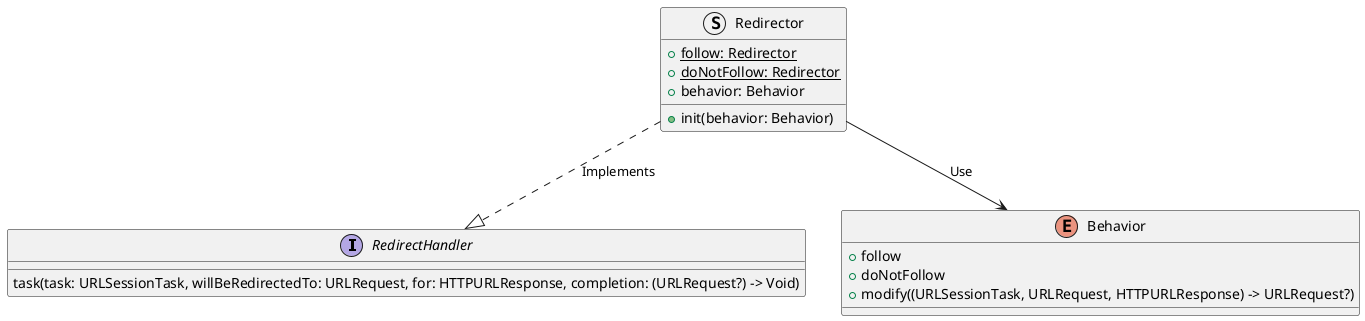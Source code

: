 @startuml Alamofire-RedirectHandler

interface RedirectHandler {
    task(task: URLSessionTask, willBeRedirectedTo: URLRequest, for: HTTPURLResponse, completion: (URLRequest?) -> Void)
}

struct Redirector {
    + {static} follow: Redirector
    + {static} doNotFollow: Redirector
    + behavior: Behavior
    + init(behavior: Behavior)
}

enum Behavior {
    + follow
    + doNotFollow
    + {field} modify((URLSessionTask, URLRequest, HTTPURLResponse) -> URLRequest?)
}

Redirector --> Behavior: Use
Redirector ..|> RedirectHandler: Implements

@enduml
